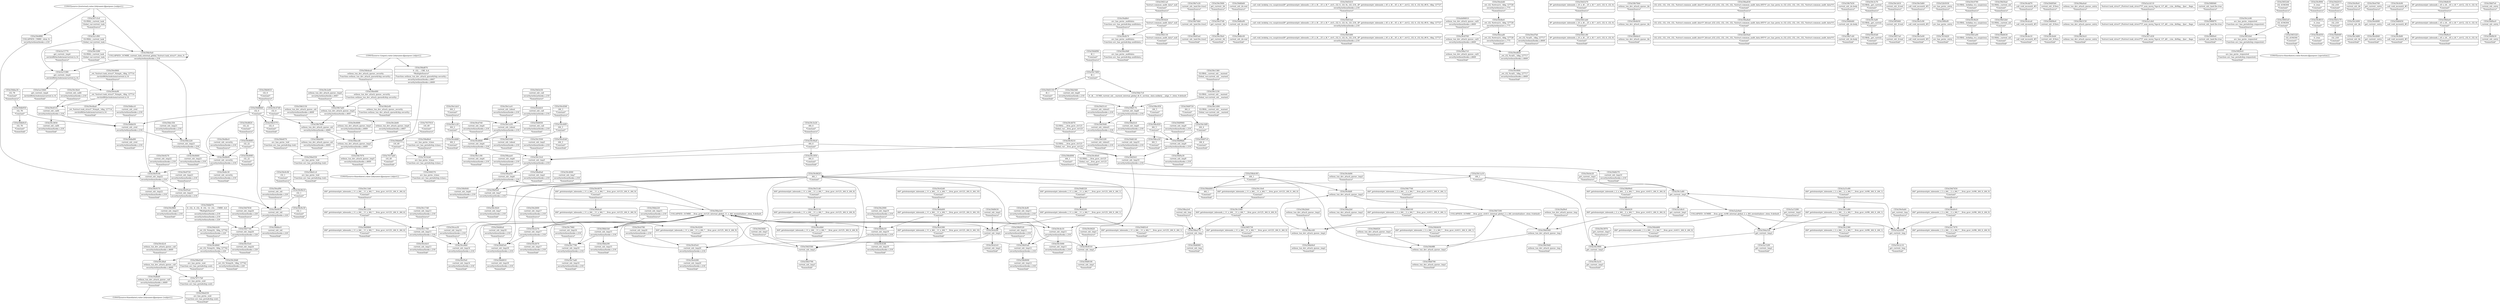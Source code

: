 digraph {
	CE0x59dba30 [shape=record,shape=Mrecord,label="{CE0x59dba30|i32_78|*Constant*|*SummSource*}"]
	CE0x59efb70 [shape=record,shape=Mrecord,label="{CE0x59efb70|avc_has_perm:_auditdata|Function::avc_has_perm&Arg::auditdata::}"]
	CE0x59ba3e0 [shape=record,shape=Mrecord,label="{CE0x59ba3e0|COLLAPSED:_GCMRE___llvm_gcov_ctr125_internal_global_11_x_i64_zeroinitializer:_elem_0:default:}"]
	CE0x59e98f0 [shape=record,shape=Mrecord,label="{CE0x59e98f0|current_sid:_tmp23|security/selinux/hooks.c,218|*SummSink*}"]
	CE0x59e1c20 [shape=record,shape=Mrecord,label="{CE0x59e1c20|i64_2|*Constant*}"]
	CE0x59b7db0 [shape=record,shape=Mrecord,label="{CE0x59b7db0|current_sid:_land.lhs.true2}"]
	CE0x59e57d0 [shape=record,shape=Mrecord,label="{CE0x59e57d0|get_current:_bb}"]
	CE0x59e9b10 [shape=record,shape=Mrecord,label="{CE0x59e9b10|i32_1|*Constant*}"]
	CE0x59d6b60 [shape=record,shape=Mrecord,label="{CE0x59d6b60|current_sid:_do.end|*SummSource*}"]
	CE0x59d7450 [shape=record,shape=Mrecord,label="{CE0x59d7450|i64*_getelementptr_inbounds_(_2_x_i64_,_2_x_i64_*___llvm_gcov_ctr98,_i64_0,_i64_0)|*Constant*|*SummSource*}"]
	CE0x59d5480 [shape=record,shape=Mrecord,label="{CE0x59d5480|_call_void_lockdep_rcu_suspicious(i8*_getelementptr_inbounds_(_25_x_i8_,_25_x_i8_*_.str3,_i32_0,_i32_0),_i32_218,_i8*_getelementptr_inbounds_(_45_x_i8_,_45_x_i8_*_.str12,_i32_0,_i32_0))_#10,_!dbg_!27727|security/selinux/hooks.c,218|*SummSink*}"]
	CE0x59eeb40 [shape=record,shape=Mrecord,label="{CE0x59eeb40|_ret_i32_%retval.0,_!dbg_!27728|security/selinux/avc.c,775|*SummSource*}"]
	CE0x59e4960 [shape=record,shape=Mrecord,label="{CE0x59e4960|_ret_%struct.task_struct*_%tmp4,_!dbg_!27714|./arch/x86/include/asm/current.h,14|*SummSource*}"]
	CE0x59dc350 [shape=record,shape=Mrecord,label="{CE0x59dc350|current_sid:_tmp21|security/selinux/hooks.c,218|*SummSource*}"]
	CE0x59d1ab0 [shape=record,shape=Mrecord,label="{CE0x59d1ab0|i8*_getelementptr_inbounds_(_25_x_i8_,_25_x_i8_*_.str3,_i32_0,_i32_0)|*Constant*}"]
	CE0x59b6160 [shape=record,shape=Mrecord,label="{CE0x59b6160|i64*_getelementptr_inbounds_(_2_x_i64_,_2_x_i64_*___llvm_gcov_ctr411,_i64_0,_i64_1)|*Constant*}"]
	CE0x59b7ab0 [shape=record,shape=Mrecord,label="{CE0x59b7ab0|selinux_tun_dev_attach_queue:_tmp4|security/selinux/hooks.c,4667}"]
	CE0x59b4b50 [shape=record,shape=Mrecord,label="{CE0x59b4b50|selinux_tun_dev_attach_queue:_bb}"]
	CE0x59ba830 [shape=record,shape=Mrecord,label="{CE0x59ba830|i32_(i32,_i32,_i16,_i32,_%struct.common_audit_data*)*_bitcast_(i32_(i32,_i32,_i16,_i32,_%struct.common_audit_data.495*)*_avc_has_perm_to_i32_(i32,_i32,_i16,_i32,_%struct.common_audit_data*)*)|*Constant*|*SummSource*}"]
	CE0x59bfea0 [shape=record,shape=Mrecord,label="{CE0x59bfea0|i64*_getelementptr_inbounds_(_11_x_i64_,_11_x_i64_*___llvm_gcov_ctr125,_i64_0,_i64_9)|*Constant*}"]
	CE0x59d6140 [shape=record,shape=Mrecord,label="{CE0x59d6140|current_sid:_tmp10|security/selinux/hooks.c,218|*SummSource*}"]
	CE0x5a2e9a0 [shape=record,shape=Mrecord,label="{CE0x5a2e9a0|COLLAPSED:_GCMRE___llvm_gcov_ctr98_internal_global_2_x_i64_zeroinitializer:_elem_0:default:}"]
	CE0x59b7b50 [shape=record,shape=Mrecord,label="{CE0x59b7b50|current_sid:_do.body|*SummSource*}"]
	CE0x59cb3c0 [shape=record,shape=Mrecord,label="{CE0x59cb3c0|current_sid:_tmp2|*SummSink*}"]
	CE0x59d45e0 [shape=record,shape=Mrecord,label="{CE0x59d45e0|current_sid:_tmp18|security/selinux/hooks.c,218}"]
	CE0x59d32f0 [shape=record,shape=Mrecord,label="{CE0x59d32f0|current_sid:_tobool1|security/selinux/hooks.c,218|*SummSink*}"]
	CE0x5a1cf00 [shape=record,shape=Mrecord,label="{CE0x5a1cf00|GLOBAL:_current_task|Global_var:current_task}"]
	CE0x59c3c70 [shape=record,shape=Mrecord,label="{CE0x59c3c70|GLOBAL:_get_current|*Constant*|*SummSource*}"]
	CE0x59e3a10 [shape=record,shape=Mrecord,label="{CE0x59e3a10|get_current:_tmp3|*SummSink*}"]
	CE0x59cf5e0 [shape=record,shape=Mrecord,label="{CE0x59cf5e0|current_sid:_tmp14|security/selinux/hooks.c,218|*SummSink*}"]
	CE0x59c8620 [shape=record,shape=Mrecord,label="{CE0x59c8620|i64_1|*Constant*}"]
	CE0x59b4890 [shape=record,shape=Mrecord,label="{CE0x59b4890|i64_1|*Constant*|*SummSource*}"]
	CE0x59e51d0 [shape=record,shape=Mrecord,label="{CE0x59e51d0|i64*_getelementptr_inbounds_(_11_x_i64_,_11_x_i64_*___llvm_gcov_ctr125,_i64_0,_i64_8)|*Constant*|*SummSource*}"]
	CE0x59e3d10 [shape=record,shape=Mrecord,label="{CE0x59e3d10|current_sid:_if.end|*SummSource*}"]
	CE0x59c1760 [shape=record,shape=Mrecord,label="{CE0x59c1760|current_sid:_tmp13|security/selinux/hooks.c,218}"]
	CE0x59e5c90 [shape=record,shape=Mrecord,label="{CE0x59e5c90|_call_void_mcount()_#3}"]
	CE0x59b8080 [shape=record,shape=Mrecord,label="{CE0x59b8080|current_sid:_tmp|*SummSink*}"]
	CE0x59c5090 [shape=record,shape=Mrecord,label="{CE0x59c5090|current_sid:_tmp11|security/selinux/hooks.c,218|*SummSink*}"]
	CE0x59c0070 [shape=record,shape=Mrecord,label="{CE0x59c0070|i64*_getelementptr_inbounds_(_11_x_i64_,_11_x_i64_*___llvm_gcov_ctr125,_i64_0,_i64_9)|*Constant*|*SummSource*}"]
	CE0x59c36e0 [shape=record,shape=Mrecord,label="{CE0x59c36e0|current_sid:_call4|security/selinux/hooks.c,218|*SummSource*}"]
	CE0x59b2bb0 [shape=record,shape=Mrecord,label="{CE0x59b2bb0|selinux_tun_dev_attach_queue:_tmp2|*SummSource*}"]
	CE0x59c1250 [shape=record,shape=Mrecord,label="{CE0x59c1250|i64*_getelementptr_inbounds_(_11_x_i64_,_11_x_i64_*___llvm_gcov_ctr125,_i64_0,_i64_6)|*Constant*}"]
	CE0x59e8bc0 [shape=record,shape=Mrecord,label="{CE0x59e8bc0|current_sid:_security|security/selinux/hooks.c,218|*SummSource*}"]
	CE0x59ce4c0 [shape=record,shape=Mrecord,label="{CE0x59ce4c0|current_sid:_tmp13|security/selinux/hooks.c,218|*SummSink*}"]
	CE0x59b4d60 [shape=record,shape=Mrecord,label="{CE0x59b4d60|i64*_getelementptr_inbounds_(_2_x_i64_,_2_x_i64_*___llvm_gcov_ctr411,_i64_0,_i64_0)|*Constant*|*SummSink*}"]
	CE0x59bf5e0 [shape=record,shape=Mrecord,label="{CE0x59bf5e0|current_sid:_tmp7|security/selinux/hooks.c,218}"]
	CE0x59c7960 [shape=record,shape=Mrecord,label="{CE0x59c7960|current_sid:_tmp16|security/selinux/hooks.c,218|*SummSource*}"]
	CE0x59d6a90 [shape=record,shape=Mrecord,label="{CE0x59d6a90|current_sid:_do.end}"]
	CE0x59b5150 [shape=record,shape=Mrecord,label="{CE0x59b5150|selinux_tun_dev_attach_queue:_sid|security/selinux/hooks.c,4669|*SummSource*}"]
	CE0x59e9c90 [shape=record,shape=Mrecord,label="{CE0x59e9c90|i32_1|*Constant*|*SummSource*}"]
	"CONST[source:2(external),value:2(dynamic)][purpose:{subject}]"
	CE0x59f0ef0 [shape=record,shape=Mrecord,label="{CE0x59f0ef0|avc_has_perm:_entry}"]
	CE0x59ba2e0 [shape=record,shape=Mrecord,label="{CE0x59ba2e0|current_sid:_tmp|*SummSource*}"]
	CE0x59c0b20 [shape=record,shape=Mrecord,label="{CE0x59c0b20|GLOBAL:_lockdep_rcu_suspicious|*Constant*}"]
	CE0x59b5570 [shape=record,shape=Mrecord,label="{CE0x59b5570|i32_0|*Constant*|*SummSink*}"]
	CE0x59b50a0 [shape=record,shape=Mrecord,label="{CE0x59b50a0|GLOBAL:_current_sid|*Constant*|*SummSource*}"]
	CE0x59cdd70 [shape=record,shape=Mrecord,label="{CE0x59cdd70|_call_void_mcount()_#3|*SummSource*}"]
	CE0x59be680 [shape=record,shape=Mrecord,label="{CE0x59be680|selinux_tun_dev_attach_queue:_security|Function::selinux_tun_dev_attach_queue&Arg::security::}"]
	CE0x59d5150 [shape=record,shape=Mrecord,label="{CE0x59d5150|i8_1|*Constant*|*SummSink*}"]
	CE0x59ba270 [shape=record,shape=Mrecord,label="{CE0x59ba270|current_sid:_tmp}"]
	CE0x59c63f0 [shape=record,shape=Mrecord,label="{CE0x59c63f0|current_sid:_tmp19|security/selinux/hooks.c,218|*SummSink*}"]
	CE0x59e0ab0 [shape=record,shape=Mrecord,label="{CE0x59e0ab0|get_current:_tmp|*SummSource*}"]
	CE0x59d7740 [shape=record,shape=Mrecord,label="{CE0x59d7740|current_sid:_tmp24|security/selinux/hooks.c,220}"]
	CE0x7937910 [shape=record,shape=Mrecord,label="{CE0x7937910|i16_49|*Constant*|*SummSource*}"]
	CE0x59e45d0 [shape=record,shape=Mrecord,label="{CE0x59e45d0|GLOBAL:_get_current|*Constant*|*SummSink*}"]
	CE0x59c2380 [shape=record,shape=Mrecord,label="{CE0x59c2380|i64*_getelementptr_inbounds_(_2_x_i64_,_2_x_i64_*___llvm_gcov_ctr98,_i64_0,_i64_1)|*Constant*|*SummSink*}"]
	CE0x59ba7c0 [shape=record,shape=Mrecord,label="{CE0x59ba7c0|selinux_tun_dev_attach_queue:_call1|security/selinux/hooks.c,4669|*SummSink*}"]
	CE0x59c13d0 [shape=record,shape=Mrecord,label="{CE0x59c13d0|i64*_getelementptr_inbounds_(_11_x_i64_,_11_x_i64_*___llvm_gcov_ctr125,_i64_0,_i64_6)|*Constant*|*SummSource*}"]
	CE0x59bf170 [shape=record,shape=Mrecord,label="{CE0x59bf170|current_sid:_tmp8|security/selinux/hooks.c,218}"]
	CE0x6d96810 [shape=record,shape=Mrecord,label="{CE0x6d96810|selinux_tun_dev_attach_queue:_call1|security/selinux/hooks.c,4669|*SummSource*}"]
	CE0x59f57a0 [shape=record,shape=Mrecord,label="{CE0x59f57a0|current_sid:_if.end|*SummSink*}"]
	CE0x59cdca0 [shape=record,shape=Mrecord,label="{CE0x59cdca0|_call_void_mcount()_#3}"]
	CE0x59d94e0 [shape=record,shape=Mrecord,label="{CE0x59d94e0|current_sid:_if.then}"]
	CE0x59cd640 [shape=record,shape=Mrecord,label="{CE0x59cd640|current_sid:_tmp4|security/selinux/hooks.c,218}"]
	CE0x59b3150 [shape=record,shape=Mrecord,label="{CE0x59b3150|selinux_tun_dev_attach_queue:_entry}"]
	CE0x59d93a0 [shape=record,shape=Mrecord,label="{CE0x59d93a0|current_sid:_land.lhs.true2|*SummSink*}"]
	CE0x59bf440 [shape=record,shape=Mrecord,label="{CE0x59bf440|current_sid:_tmp6|security/selinux/hooks.c,218|*SummSink*}"]
	CE0x59c42c0 [shape=record,shape=Mrecord,label="{CE0x59c42c0|selinux_tun_dev_attach_queue:_call|security/selinux/hooks.c,4669|*SummSource*}"]
	CE0x59c3f50 [shape=record,shape=Mrecord,label="{CE0x59c3f50|i64_0|*Constant*|*SummSink*}"]
	CE0x59e5e00 [shape=record,shape=Mrecord,label="{CE0x59e5e00|_call_void_mcount()_#3|*SummSink*}"]
	CE0x59cde10 [shape=record,shape=Mrecord,label="{CE0x59cde10|_call_void_mcount()_#3|*SummSink*}"]
	CE0x59cb2f0 [shape=record,shape=Mrecord,label="{CE0x59cb2f0|current_sid:_tmp2}"]
	CE0x59d9a30 [shape=record,shape=Mrecord,label="{CE0x59d9a30|current_sid:_tmp9|security/selinux/hooks.c,218|*SummSink*}"]
	CE0x5a1d110 [shape=record,shape=Mrecord,label="{CE0x5a1d110|%struct.task_struct*_(%struct.task_struct**)*_asm_movq_%gs:$_1:P_,$0_,_r,im,_dirflag_,_fpsr_,_flags_|*SummSource*}"]
	CE0x59d9860 [shape=record,shape=Mrecord,label="{CE0x59d9860|i64*_getelementptr_inbounds_(_11_x_i64_,_11_x_i64_*___llvm_gcov_ctr125,_i64_0,_i64_6)|*Constant*|*SummSink*}"]
	CE0x59ba8a0 [shape=record,shape=Mrecord,label="{CE0x59ba8a0|i32_(i32,_i32,_i16,_i32,_%struct.common_audit_data*)*_bitcast_(i32_(i32,_i32,_i16,_i32,_%struct.common_audit_data.495*)*_avc_has_perm_to_i32_(i32,_i32,_i16,_i32,_%struct.common_audit_data*)*)|*Constant*}"]
	CE0x59e9e30 [shape=record,shape=Mrecord,label="{CE0x59e9e30|i32_1|*Constant*|*SummSink*}"]
	"CONST[source:0(mediator),value:2(dynamic)][purpose:{object}]"
	CE0x59b9d30 [shape=record,shape=Mrecord,label="{CE0x59b9d30|i64*_getelementptr_inbounds_(_2_x_i64_,_2_x_i64_*___llvm_gcov_ctr411,_i64_0,_i64_1)|*Constant*|*SummSink*}"]
	CE0x59e3280 [shape=record,shape=Mrecord,label="{CE0x59e3280|GLOBAL:_current_task|Global_var:current_task|*SummSink*}"]
	CE0x59f2130 [shape=record,shape=Mrecord,label="{CE0x59f2130|%struct.common_audit_data*_null|*Constant*|*SummSink*}"]
	CE0x59c0200 [shape=record,shape=Mrecord,label="{CE0x59c0200|i64*_getelementptr_inbounds_(_11_x_i64_,_11_x_i64_*___llvm_gcov_ctr125,_i64_0,_i64_9)|*Constant*|*SummSink*}"]
	CE0x59c2ef0 [shape=record,shape=Mrecord,label="{CE0x59c2ef0|selinux_tun_dev_attach_queue:_tmp4|security/selinux/hooks.c,4667|*SummSource*}"]
	CE0x59c94a0 [shape=record,shape=Mrecord,label="{CE0x59c94a0|i64_0|*Constant*}"]
	CE0x59e1490 [shape=record,shape=Mrecord,label="{CE0x59e1490|GLOBAL:_current_sid.__warned|Global_var:current_sid.__warned|*SummSink*}"]
	CE0x59e89f0 [shape=record,shape=Mrecord,label="{CE0x59e89f0|i32_22|*Constant*|*SummSink*}"]
	CE0x59e9370 [shape=record,shape=Mrecord,label="{CE0x59e9370|current_sid:_tmp22|security/selinux/hooks.c,218|*SummSink*}"]
	CE0x59f69e0 [shape=record,shape=Mrecord,label="{CE0x59f69e0|current_sid:_land.lhs.true|*SummSink*}"]
	CE0x59bb220 [shape=record,shape=Mrecord,label="{CE0x59bb220|current_sid:_tmp15|security/selinux/hooks.c,218|*SummSource*}"]
	CE0x59cf000 [shape=record,shape=Mrecord,label="{CE0x59cf000|_ret_i32_%call1,_!dbg_!27717|security/selinux/hooks.c,4669|*SummSink*}"]
	CE0x59e4e20 [shape=record,shape=Mrecord,label="{CE0x59e4e20|get_current:_tmp1|*SummSource*}"]
	CE0x59c3500 [shape=record,shape=Mrecord,label="{CE0x59c3500|current_sid:_tmp5|security/selinux/hooks.c,218|*SummSource*}"]
	CE0x59efbe0 [shape=record,shape=Mrecord,label="{CE0x59efbe0|_ret_i32_%retval.0,_!dbg_!27728|security/selinux/avc.c,775}"]
	CE0x59e1ac0 [shape=record,shape=Mrecord,label="{CE0x59e1ac0|current_sid:_tobool|security/selinux/hooks.c,218|*SummSource*}"]
	CE0x59c3af0 [shape=record,shape=Mrecord,label="{CE0x59c3af0|GLOBAL:_get_current|*Constant*}"]
	CE0x59d31c0 [shape=record,shape=Mrecord,label="{CE0x59d31c0|current_sid:_tobool1|security/selinux/hooks.c,218|*SummSource*}"]
	CE0x59d96b0 [shape=record,shape=Mrecord,label="{CE0x59d96b0|current_sid:_tmp9|security/selinux/hooks.c,218}"]
	CE0x52b5030 [shape=record,shape=Mrecord,label="{CE0x52b5030|avc_has_perm:_entry|*SummSource*}"]
	CE0x5a152f0 [shape=record,shape=Mrecord,label="{CE0x5a152f0|get_current:_tmp2|*SummSink*}"]
	CE0x59e2900 [shape=record,shape=Mrecord,label="{CE0x59e2900|current_sid:_tmp19|security/selinux/hooks.c,218|*SummSource*}"]
	CE0x59f45e0 [shape=record,shape=Mrecord,label="{CE0x59f45e0|i32_4194304|*Constant*}"]
	CE0x59d88d0 [shape=record,shape=Mrecord,label="{CE0x59d88d0|i32_0|*Constant*}"]
	CE0x59e5110 [shape=record,shape=Mrecord,label="{CE0x59e5110|i64*_getelementptr_inbounds_(_11_x_i64_,_11_x_i64_*___llvm_gcov_ctr125,_i64_0,_i64_8)|*Constant*}"]
	CE0x59b4070 [shape=record,shape=Mrecord,label="{CE0x59b4070|avc_has_perm:_tsid|Function::avc_has_perm&Arg::tsid::|*SummSource*}"]
	CE0x5a31e80 [shape=record,shape=Mrecord,label="{CE0x5a31e80|i64*_getelementptr_inbounds_(_2_x_i64_,_2_x_i64_*___llvm_gcov_ctr98,_i64_0,_i64_1)|*Constant*|*SummSource*}"]
	CE0x59b76b0 [shape=record,shape=Mrecord,label="{CE0x59b76b0|selinux_tun_dev_attach_queue:_bb|*SummSource*}"]
	CE0x59f5660 [shape=record,shape=Mrecord,label="{CE0x59f5660|current_sid:_if.end}"]
	CE0x59b6790 [shape=record,shape=Mrecord,label="{CE0x59b6790|selinux_tun_dev_attach_queue:_tmp1|*SummSink*}"]
	CE0x59b6420 [shape=record,shape=Mrecord,label="{CE0x59b6420|i64*_getelementptr_inbounds_(_2_x_i64_,_2_x_i64_*___llvm_gcov_ctr411,_i64_0,_i64_0)|*Constant*}"]
	CE0x59c8420 [shape=record,shape=Mrecord,label="{CE0x59c8420|current_sid:_tmp1|*SummSource*}"]
	CE0x547c5c0 [shape=record,shape=Mrecord,label="{CE0x547c5c0|GLOBAL:_current_task|Global_var:current_task|*SummSource*}"]
	CE0x59b6f20 [shape=record,shape=Mrecord,label="{CE0x59b6f20|selinux_tun_dev_attach_queue:_tmp1|*SummSource*}"]
	CE0x59cf990 [shape=record,shape=Mrecord,label="{CE0x59cf990|i1_true|*Constant*|*SummSource*}"]
	CE0x59c7780 [shape=record,shape=Mrecord,label="{CE0x59c7780|current_sid:_tmp16|security/selinux/hooks.c,218}"]
	CE0x59e3620 [shape=record,shape=Mrecord,label="{CE0x59e3620|current_sid:_tmp7|security/selinux/hooks.c,218|*SummSink*}"]
	CE0x59becd0 [shape=record,shape=Mrecord,label="{CE0x59becd0|selinux_tun_dev_attach_queue:_tmp5|security/selinux/hooks.c,4669}"]
	CE0x59b7c40 [shape=record,shape=Mrecord,label="{CE0x59b7c40|current_sid:_do.body|*SummSink*}"]
	"CONST[source:1(input),value:2(dynamic)][purpose:{object}]"
	CE0x59d8100 [shape=record,shape=Mrecord,label="{CE0x59d8100|current_sid:_tmp1|*SummSink*}"]
	CE0x59b54c0 [shape=record,shape=Mrecord,label="{CE0x59b54c0|selinux_tun_dev_attach_queue:_entry|*SummSink*}"]
	CE0x59c0d90 [shape=record,shape=Mrecord,label="{CE0x59c0d90|selinux_tun_dev_attach_queue:_tmp3|*SummSource*}"]
	CE0x59b9520 [shape=record,shape=Mrecord,label="{CE0x59b9520|current_sid:_tmp12|security/selinux/hooks.c,218|*SummSource*}"]
	CE0x59e9270 [shape=record,shape=Mrecord,label="{CE0x59e9270|current_sid:_tmp22|security/selinux/hooks.c,218|*SummSource*}"]
	CE0x59cf810 [shape=record,shape=Mrecord,label="{CE0x59cf810|i1_true|*Constant*}"]
	CE0x59af9e0 [shape=record,shape=Mrecord,label="{CE0x59af9e0|selinux_tun_dev_attach_queue:_tmp|*SummSource*}"]
	CE0x59afbd0 [shape=record,shape=Mrecord,label="{CE0x59afbd0|selinux_tun_dev_attach_queue:_call|security/selinux/hooks.c,4669|*SummSink*}"]
	CE0x59b6dc0 [shape=record,shape=Mrecord,label="{CE0x59b6dc0|selinux_tun_dev_attach_queue:_bb|*SummSink*}"]
	CE0x59c28a0 [shape=record,shape=Mrecord,label="{CE0x59c28a0|selinux_tun_dev_attach_queue:_call|security/selinux/hooks.c,4669}"]
	CE0x59c65e0 [shape=record,shape=Mrecord,label="{CE0x59c65e0|current_sid:_tmp20|security/selinux/hooks.c,218}"]
	CE0x547c430 [shape=record,shape=Mrecord,label="{CE0x547c430|%struct.task_struct*_(%struct.task_struct**)*_asm_movq_%gs:$_1:P_,$0_,_r,im,_dirflag_,_fpsr_,_flags_|*SummSink*}"]
	CE0x7610d20 [shape=record,shape=Mrecord,label="{CE0x7610d20|avc_has_perm:_entry|*SummSink*}"]
	CE0x59e59e0 [shape=record,shape=Mrecord,label="{CE0x59e59e0|get_current:_bb|*SummSink*}"]
	CE0x59b0610 [shape=record,shape=Mrecord,label="{CE0x59b0610|i32_0|*Constant*|*SummSource*}"]
	CE0x59d6d40 [shape=record,shape=Mrecord,label="{CE0x59d6d40|current_sid:_do.body}"]
	CE0x59e95a0 [shape=record,shape=Mrecord,label="{CE0x59e95a0|current_sid:_tmp23|security/selinux/hooks.c,218}"]
	CE0x59d5410 [shape=record,shape=Mrecord,label="{CE0x59d5410|_call_void_lockdep_rcu_suspicious(i8*_getelementptr_inbounds_(_25_x_i8_,_25_x_i8_*_.str3,_i32_0,_i32_0),_i32_218,_i8*_getelementptr_inbounds_(_45_x_i8_,_45_x_i8_*_.str12,_i32_0,_i32_0))_#10,_!dbg_!27727|security/selinux/hooks.c,218|*SummSource*}"]
	CE0x59e9f10 [shape=record,shape=Mrecord,label="{CE0x59e9f10|current_sid:_sid|security/selinux/hooks.c,220}"]
	CE0x59bb6b0 [shape=record,shape=Mrecord,label="{CE0x59bb6b0|i16_49|*Constant*}"]
	CE0x59e1dc0 [shape=record,shape=Mrecord,label="{CE0x59e1dc0|i64_2|*Constant*|*SummSource*}"]
	CE0x59e5d60 [shape=record,shape=Mrecord,label="{CE0x59e5d60|_call_void_mcount()_#3|*SummSource*}"]
	CE0x59d4a10 [shape=record,shape=Mrecord,label="{CE0x59d4a10|current_sid:_tmp19|security/selinux/hooks.c,218}"]
	CE0x59db670 [shape=record,shape=Mrecord,label="{CE0x59db670|0:_i32,_4:_i32,_8:_i32,_12:_i32,_:_CMRE_4,8_|*MultipleSource*|security/selinux/hooks.c,218|security/selinux/hooks.c,218|security/selinux/hooks.c,220}"]
	CE0x59d1a00 [shape=record,shape=Mrecord,label="{CE0x59d1a00|GLOBAL:_lockdep_rcu_suspicious|*Constant*|*SummSink*}"]
	CE0x59d95b0 [shape=record,shape=Mrecord,label="{CE0x59d95b0|current_sid:_if.then|*SummSource*}"]
	CE0x59bd3c0 [shape=record,shape=Mrecord,label="{CE0x59bd3c0|current_sid:_tmp8|security/selinux/hooks.c,218|*SummSink*}"]
	CE0x59baae0 [shape=record,shape=Mrecord,label="{CE0x59baae0|current_sid:_tmp6|security/selinux/hooks.c,218|*SummSource*}"]
	CE0x59d2010 [shape=record,shape=Mrecord,label="{CE0x59d2010|i32_218|*Constant*|*SummSource*}"]
	CE0x59db9c0 [shape=record,shape=Mrecord,label="{CE0x59db9c0|i32_78|*Constant*|*SummSink*}"]
	CE0x59b59d0 [shape=record,shape=Mrecord,label="{CE0x59b59d0|selinux_tun_dev_attach_queue:_tmp|*SummSink*}"]
	CE0x59c40e0 [shape=record,shape=Mrecord,label="{CE0x59c40e0|GLOBAL:___llvm_gcov_ctr125|Global_var:__llvm_gcov_ctr125|*SummSink*}"]
	CE0x59d04f0 [shape=record,shape=Mrecord,label="{CE0x59d04f0|i32_218|*Constant*|*SummSink*}"]
	CE0x59e3970 [shape=record,shape=Mrecord,label="{CE0x59e3970|get_current:_tmp3|*SummSource*}"]
	CE0x59e3d80 [shape=record,shape=Mrecord,label="{CE0x59e3d80|current_sid:_bb|*SummSink*}"]
	CE0x59c1a80 [shape=record,shape=Mrecord,label="{CE0x59c1a80|get_current:_tmp1}"]
	CE0x52b50a0 [shape=record,shape=Mrecord,label="{CE0x52b50a0|i32_(i32,_i32,_i16,_i32,_%struct.common_audit_data*)*_bitcast_(i32_(i32,_i32,_i16,_i32,_%struct.common_audit_data.495*)*_avc_has_perm_to_i32_(i32,_i32,_i16,_i32,_%struct.common_audit_data*)*)|*Constant*|*SummSink*}"]
	CE0x59cd740 [shape=record,shape=Mrecord,label="{CE0x59cd740|current_sid:_tmp4|security/selinux/hooks.c,218|*SummSource*}"]
	CE0x59e2670 [shape=record,shape=Mrecord,label="{CE0x59e2670|current_sid:_tmp17|security/selinux/hooks.c,218|*SummSink*}"]
	CE0x59dc9d0 [shape=record,shape=Mrecord,label="{CE0x59dc9d0|current_sid:_tmp8|security/selinux/hooks.c,218|*SummSource*}"]
	CE0x59b4c00 [shape=record,shape=Mrecord,label="{CE0x59b4c00|i64_1|*Constant*}"]
	CE0x59c47d0 [shape=record,shape=Mrecord,label="{CE0x59c47d0|i32_0|*Constant*}"]
	CE0x59bd1b0 [shape=record,shape=Mrecord,label="{CE0x59bd1b0|avc_has_perm:_ssid|Function::avc_has_perm&Arg::ssid::|*SummSource*}"]
	CE0x59bc950 [shape=record,shape=Mrecord,label="{CE0x59bc950|i64_5|*Constant*|*SummSource*}"]
	CE0x59e8c30 [shape=record,shape=Mrecord,label="{CE0x59e8c30|current_sid:_security|security/selinux/hooks.c,218|*SummSink*}"]
	CE0x59e8820 [shape=record,shape=Mrecord,label="{CE0x59e8820|i32_22|*Constant*|*SummSource*}"]
	CE0x5a31d80 [shape=record,shape=Mrecord,label="{CE0x5a31d80|i64*_getelementptr_inbounds_(_2_x_i64_,_2_x_i64_*___llvm_gcov_ctr98,_i64_0,_i64_1)|*Constant*}"]
	CE0x59dc220 [shape=record,shape=Mrecord,label="{CE0x59dc220|current_sid:_tmp21|security/selinux/hooks.c,218}"]
	CE0x70717b0 [shape=record,shape=Mrecord,label="{CE0x70717b0|avc_has_perm:_ssid|Function::avc_has_perm&Arg::ssid::}"]
	CE0x59c3850 [shape=record,shape=Mrecord,label="{CE0x59c3850|current_sid:_call4|security/selinux/hooks.c,218|*SummSink*}"]
	CE0x59f21a0 [shape=record,shape=Mrecord,label="{CE0x59f21a0|%struct.common_audit_data*_null|*Constant*|*SummSource*}"]
	CE0x59e86f0 [shape=record,shape=Mrecord,label="{CE0x59e86f0|i32_22|*Constant*}"]
	CE0x59d3e50 [shape=record,shape=Mrecord,label="{CE0x59d3e50|current_sid:_call|security/selinux/hooks.c,218|*SummSource*}"]
	CE0x59cd560 [shape=record,shape=Mrecord,label="{CE0x59cd560|i64_3|*Constant*|*SummSource*}"]
	CE0x59c2c10 [shape=record,shape=Mrecord,label="{CE0x59c2c10|get_current:_tmp|*SummSink*}"]
	CE0x59e4a90 [shape=record,shape=Mrecord,label="{CE0x59e4a90|_ret_%struct.task_struct*_%tmp4,_!dbg_!27714|./arch/x86/include/asm/current.h,14}"]
	CE0x5a15380 [shape=record,shape=Mrecord,label="{CE0x5a15380|get_current:_tmp4|./arch/x86/include/asm/current.h,14}"]
	CE0x59eaf90 [shape=record,shape=Mrecord,label="{CE0x59eaf90|current_sid:_sid|security/selinux/hooks.c,220|*SummSource*}"]
	CE0x59f3320 [shape=record,shape=Mrecord,label="{CE0x59f3320|i32_4194304|*Constant*|*SummSink*}"]
	CE0x59bb1b0 [shape=record,shape=Mrecord,label="{CE0x59bb1b0|current_sid:_tmp15|security/selinux/hooks.c,218}"]
	CE0x59c0eb0 [shape=record,shape=Mrecord,label="{CE0x59c0eb0|current_sid:_if.then|*SummSink*}"]
	CE0x59d53a0 [shape=record,shape=Mrecord,label="{CE0x59d53a0|_call_void_lockdep_rcu_suspicious(i8*_getelementptr_inbounds_(_25_x_i8_,_25_x_i8_*_.str3,_i32_0,_i32_0),_i32_218,_i8*_getelementptr_inbounds_(_45_x_i8_,_45_x_i8_*_.str12,_i32_0,_i32_0))_#10,_!dbg_!27727|security/selinux/hooks.c,218}"]
	CE0x59d1b70 [shape=record,shape=Mrecord,label="{CE0x59d1b70|i8*_getelementptr_inbounds_(_25_x_i8_,_25_x_i8_*_.str3,_i32_0,_i32_0)|*Constant*|*SummSource*}"]
	CE0x5a1d4c0 [shape=record,shape=Mrecord,label="{CE0x5a1d4c0|get_current:_tmp1|*SummSink*}"]
	CE0x59d6c00 [shape=record,shape=Mrecord,label="{CE0x59d6c00|current_sid:_do.end|*SummSink*}"]
	CE0x59bd350 [shape=record,shape=Mrecord,label="{CE0x59bd350|avc_has_perm:_tsid|Function::avc_has_perm&Arg::tsid::}"]
	CE0x59ce6b0 [shape=record,shape=Mrecord,label="{CE0x59ce6b0|i64*_getelementptr_inbounds_(_11_x_i64_,_11_x_i64_*___llvm_gcov_ctr125,_i64_0,_i64_8)|*Constant*|*SummSink*}"]
	CE0x59d1e70 [shape=record,shape=Mrecord,label="{CE0x59d1e70|i32_218|*Constant*}"]
	CE0x5a1cfe0 [shape=record,shape=Mrecord,label="{CE0x5a1cfe0|%struct.task_struct*_(%struct.task_struct**)*_asm_movq_%gs:$_1:P_,$0_,_r,im,_dirflag_,_fpsr_,_flags_}"]
	CE0x59c33c0 [shape=record,shape=Mrecord,label="{CE0x59c33c0|current_sid:_tmp5|security/selinux/hooks.c,218}"]
	CE0x59c2b00 [shape=record,shape=Mrecord,label="{CE0x59c2b00|selinux_tun_dev_attach_queue:_tmp4|security/selinux/hooks.c,4667|*SummSink*}"]
	CE0x59c80f0 [shape=record,shape=Mrecord,label="{CE0x59c80f0|selinux_tun_dev_attach_queue:_tmp5|security/selinux/hooks.c,4669|*SummSource*}"]
	CE0x59c6780 [shape=record,shape=Mrecord,label="{CE0x59c6780|current_sid:_tmp20|security/selinux/hooks.c,218|*SummSource*}"]
	CE0x59ee9d0 [shape=record,shape=Mrecord,label="{CE0x59ee9d0|avc_has_perm:_auditdata|Function::avc_has_perm&Arg::auditdata::|*SummSink*}"]
	CE0x59d0f30 [shape=record,shape=Mrecord,label="{CE0x59d0f30|current_sid:_call|security/selinux/hooks.c,218|*SummSink*}"]
	CE0x59d9960 [shape=record,shape=Mrecord,label="{CE0x59d9960|current_sid:_tmp9|security/selinux/hooks.c,218|*SummSource*}"]
	CE0x59e4760 [shape=record,shape=Mrecord,label="{CE0x59e4760|get_current:_entry|*SummSource*}"]
	CE0x59f4570 [shape=record,shape=Mrecord,label="{CE0x59f4570|avc_has_perm:_tclass|Function::avc_has_perm&Arg::tclass::|*SummSink*}"]
	CE0x59d1040 [shape=record,shape=Mrecord,label="{CE0x59d1040|current_sid:_tobool|security/selinux/hooks.c,218|*SummSink*}"]
	"CONST[source:0(mediator),value:2(dynamic)][purpose:{subject}]"
	CE0x59d30d0 [shape=record,shape=Mrecord,label="{CE0x59d30d0|current_sid:_tobool1|security/selinux/hooks.c,218}"]
	CE0x59b7e20 [shape=record,shape=Mrecord,label="{CE0x59b7e20|current_sid:_land.lhs.true2|*SummSource*}"]
	CE0x59d83c0 [shape=record,shape=Mrecord,label="{CE0x59d83c0|i64*_getelementptr_inbounds_(_11_x_i64_,_11_x_i64_*___llvm_gcov_ctr125,_i64_0,_i64_1)|*Constant*|*SummSink*}"]
	CE0x59b7970 [shape=record,shape=Mrecord,label="{CE0x59b7970|selinux_tun_dev_attach_queue:_tmp5|security/selinux/hooks.c,4669|*SummSink*}"]
	CE0x59d5fc0 [shape=record,shape=Mrecord,label="{CE0x59d5fc0|current_sid:_tmp10|security/selinux/hooks.c,218}"]
	CE0x5a17670 [shape=record,shape=Mrecord,label="{CE0x5a17670|i64*_getelementptr_inbounds_(_2_x_i64_,_2_x_i64_*___llvm_gcov_ctr98,_i64_0,_i64_0)|*Constant*|*SummSink*}"]
	CE0x59e9100 [shape=record,shape=Mrecord,label="{CE0x59e9100|current_sid:_tmp22|security/selinux/hooks.c,218}"]
	CE0x59dc7c0 [shape=record,shape=Mrecord,label="{CE0x59dc7c0|0:_i8,_:_GCMR_current_sid.__warned_internal_global_i8_0,_section_.data.unlikely_,_align_1:_elem_0:default:}"]
	CE0x59eb0c0 [shape=record,shape=Mrecord,label="{CE0x59eb0c0|i64*_getelementptr_inbounds_(_2_x_i64_,_2_x_i64_*___llvm_gcov_ctr98,_i64_0,_i64_0)|*Constant*}"]
	CE0x59cfb80 [shape=record,shape=Mrecord,label="{CE0x59cfb80|_call_void_mcount()_#3|*SummSink*}"]
	CE0x59bb9e0 [shape=record,shape=Mrecord,label="{CE0x59bb9e0|selinux_tun_dev_attach_queue:_tmp2|*SummSink*}"]
	CE0x59d6270 [shape=record,shape=Mrecord,label="{CE0x59d6270|current_sid:_tmp10|security/selinux/hooks.c,218|*SummSink*}"]
	CE0x59c6bf0 [shape=record,shape=Mrecord,label="{CE0x59c6bf0|selinux_tun_dev_attach_queue:_tmp3}"]
	CE0x59bd870 [shape=record,shape=Mrecord,label="{CE0x59bd870|0:_i32,_:_CRE_0,4_|*MultipleSource*|Function::selinux_tun_dev_attach_queue&Arg::security::|security/selinux/hooks.c,4667|security/selinux/hooks.c,4669}"]
	CE0x59ed820 [shape=record,shape=Mrecord,label="{CE0x59ed820|_ret_i32_%call1,_!dbg_!27717|security/selinux/hooks.c,4669}"]
	CE0x59d3580 [shape=record,shape=Mrecord,label="{CE0x59d3580|current_sid:_tmp3}"]
	CE0x59cea30 [shape=record,shape=Mrecord,label="{CE0x59cea30|current_sid:_tmp14|security/selinux/hooks.c,218|*SummSource*}"]
	CE0x59e8460 [shape=record,shape=Mrecord,label="{CE0x59e8460|current_sid:_tmp21|security/selinux/hooks.c,218|*SummSink*}"]
	CE0x5a15280 [shape=record,shape=Mrecord,label="{CE0x5a15280|get_current:_tmp2|*SummSource*}"]
	CE0x59b4ea0 [shape=record,shape=Mrecord,label="{CE0x59b4ea0|selinux_tun_dev_attach_queue:_security|Function::selinux_tun_dev_attach_queue&Arg::security::|*SummSource*}"]
	CE0x59c1a10 [shape=record,shape=Mrecord,label="{CE0x59c1a10|i64_1|*Constant*}"]
	CE0x59c8760 [shape=record,shape=Mrecord,label="{CE0x59c8760|selinux_tun_dev_attach_queue:_call1|security/selinux/hooks.c,4669}"]
	CE0x59b9690 [shape=record,shape=Mrecord,label="{CE0x59b9690|current_sid:_tmp12|security/selinux/hooks.c,218|*SummSink*}"]
	CE0x59c20d0 [shape=record,shape=Mrecord,label="{CE0x59c20d0|_ret_i32_%tmp24,_!dbg_!27742|security/selinux/hooks.c,220|*SummSink*}"]
	CE0x59cd5d0 [shape=record,shape=Mrecord,label="{CE0x59cd5d0|i64_3|*Constant*|*SummSink*}"]
	CE0x59c10e0 [shape=record,shape=Mrecord,label="{CE0x59c10e0|i64*_getelementptr_inbounds_(_11_x_i64_,_11_x_i64_*___llvm_gcov_ctr125,_i64_0,_i64_0)|*Constant*|*SummSource*}"]
	CE0x59d8320 [shape=record,shape=Mrecord,label="{CE0x59d8320|i64*_getelementptr_inbounds_(_11_x_i64_,_11_x_i64_*___llvm_gcov_ctr125,_i64_0,_i64_1)|*Constant*|*SummSource*}"]
	CE0x59f5730 [shape=record,shape=Mrecord,label="{CE0x59f5730|i64*_getelementptr_inbounds_(_11_x_i64_,_11_x_i64_*___llvm_gcov_ctr125,_i64_0,_i64_0)|*Constant*|*SummSink*}"]
	CE0x59dbb50 [shape=record,shape=Mrecord,label="{CE0x59dbb50|current_sid:_cred|security/selinux/hooks.c,218}"]
	CE0x59c4070 [shape=record,shape=Mrecord,label="{CE0x59c4070|GLOBAL:___llvm_gcov_ctr125|Global_var:__llvm_gcov_ctr125|*SummSource*}"]
	CE0x5a15770 [shape=record,shape=Mrecord,label="{CE0x5a15770|get_current:_tmp4|./arch/x86/include/asm/current.h,14|*SummSource*}"]
	CE0x7610cb0 [shape=record,shape=Mrecord,label="{CE0x7610cb0|avc_has_perm:_tclass|Function::avc_has_perm&Arg::tclass::}"]
	CE0x59c62d0 [shape=record,shape=Mrecord,label="{CE0x59c62d0|i64*_getelementptr_inbounds_(_11_x_i64_,_11_x_i64_*___llvm_gcov_ctr125,_i64_0,_i64_10)|*Constant*|*SummSource*}"]
	CE0x59d3790 [shape=record,shape=Mrecord,label="{CE0x59d3790|current_sid:_tmp3|*SummSink*}"]
	CE0x59db950 [shape=record,shape=Mrecord,label="{CE0x59db950|i32_78|*Constant*}"]
	CE0x5a15840 [shape=record,shape=Mrecord,label="{CE0x5a15840|get_current:_tmp4|./arch/x86/include/asm/current.h,14|*SummSink*}"]
	CE0x59e4840 [shape=record,shape=Mrecord,label="{CE0x59e4840|get_current:_entry|*SummSink*}"]
	CE0x59b52b0 [shape=record,shape=Mrecord,label="{CE0x59b52b0|GLOBAL:_current_sid|*Constant*}"]
	CE0x59da520 [shape=record,shape=Mrecord,label="{CE0x59da520|get_current:_tmp2}"]
	CE0x59c17d0 [shape=record,shape=Mrecord,label="{CE0x59c17d0|current_sid:_tmp13|security/selinux/hooks.c,218|*SummSource*}"]
	CE0x59e4f30 [shape=record,shape=Mrecord,label="{CE0x59e4f30|i1_true|*Constant*|*SummSink*}"]
	CE0x59b0560 [shape=record,shape=Mrecord,label="{CE0x59b0560|selinux_tun_dev_attach_queue:_tmp}"]
	CE0x59bb090 [shape=record,shape=Mrecord,label="{CE0x59bb090|selinux_tun_dev_attach_queue:_sid|security/selinux/hooks.c,4669|*SummSink*}"]
	CE0x59c4840 [shape=record,shape=Mrecord,label="{CE0x59c4840|_ret_i32_%tmp24,_!dbg_!27742|security/selinux/hooks.c,220}"]
	CE0x59baf50 [shape=record,shape=Mrecord,label="{CE0x59baf50|current_sid:_tmp6|security/selinux/hooks.c,218}"]
	CE0x59f20c0 [shape=record,shape=Mrecord,label="{CE0x59f20c0|avc_has_perm:_requested|Function::avc_has_perm&Arg::requested::|*SummSink*}"]
	CE0x59bd0a0 [shape=record,shape=Mrecord,label="{CE0x59bd0a0|current_sid:_tmp5|security/selinux/hooks.c,218|*SummSink*}"]
	CE0x59d97c0 [shape=record,shape=Mrecord,label="{CE0x59d97c0|i64_4|*Constant*|*SummSink*}"]
	CE0x59e1a50 [shape=record,shape=Mrecord,label="{CE0x59e1a50|current_sid:_tobool|security/selinux/hooks.c,218}"]
	CE0x59dbbc0 [shape=record,shape=Mrecord,label="{CE0x59dbbc0|current_sid:_sid|security/selinux/hooks.c,220|*SummSink*}"]
	CE0x59e8b00 [shape=record,shape=Mrecord,label="{CE0x59e8b00|current_sid:_security|security/selinux/hooks.c,218}"]
	CE0x59dc0a0 [shape=record,shape=Mrecord,label="{CE0x59dc0a0|COLLAPSED:_GCMRE_current_task_external_global_%struct.task_struct*:_elem_0::|security/selinux/hooks.c,218}"]
	CE0x59b9ff0 [shape=record,shape=Mrecord,label="{CE0x59b9ff0|selinux_tun_dev_attach_queue:_tmp1}"]
	CE0x59dbd90 [shape=record,shape=Mrecord,label="{CE0x59dbd90|current_sid:_cred|security/selinux/hooks.c,218|*SummSink*}"]
	CE0x59bfb50 [shape=record,shape=Mrecord,label="{CE0x59bfb50|i8*_getelementptr_inbounds_(_45_x_i8_,_45_x_i8_*_.str12,_i32_0,_i32_0)|*Constant*|*SummSource*}"]
	CE0x59b7600 [shape=record,shape=Mrecord,label="{CE0x59b7600|selinux_tun_dev_attach_queue:_sid|security/selinux/hooks.c,4669}"]
	CE0x59bc820 [shape=record,shape=Mrecord,label="{CE0x59bc820|i64_5|*Constant*}"]
	CE0x59da2b0 [shape=record,shape=Mrecord,label="{CE0x59da2b0|selinux_tun_dev_attach_queue:_tmp3|*SummSink*}"]
	CE0x59c4ef0 [shape=record,shape=Mrecord,label="{CE0x59c4ef0|current_sid:_tmp11|security/selinux/hooks.c,218|*SummSource*}"]
	CE0x59d6450 [shape=record,shape=Mrecord,label="{CE0x59d6450|_call_void_mcount()_#3}"]
	CE0x59b99e0 [shape=record,shape=Mrecord,label="{CE0x59b99e0|i64*_getelementptr_inbounds_(_2_x_i64_,_2_x_i64_*___llvm_gcov_ctr411,_i64_0,_i64_0)|*Constant*|*SummSource*}"]
	CE0x59bca50 [shape=record,shape=Mrecord,label="{CE0x59bca50|i64_5|*Constant*|*SummSink*}"]
	CE0x59b7290 [shape=record,shape=Mrecord,label="{CE0x59b7290|COLLAPSED:_GCMRE___llvm_gcov_ctr411_internal_global_2_x_i64_zeroinitializer:_elem_0:default:}"]
	CE0x59c9210 [shape=record,shape=Mrecord,label="{CE0x59c9210|GLOBAL:___llvm_gcov_ctr125|Global_var:__llvm_gcov_ctr125}"]
	"CONST[source:0(mediator),value:0(static)][purpose:{operation}]"
	CE0x59e1360 [shape=record,shape=Mrecord,label="{CE0x59e1360|GLOBAL:_current_sid.__warned|Global_var:current_sid.__warned|*SummSource*}"]
	CE0x59d46a0 [shape=record,shape=Mrecord,label="{CE0x59d46a0|current_sid:_tmp18|security/selinux/hooks.c,218|*SummSource*}"]
	CE0x59d9ac0 [shape=record,shape=Mrecord,label="{CE0x59d9ac0|current_sid:_entry}"]
	CE0x59e1230 [shape=record,shape=Mrecord,label="{CE0x59e1230|GLOBAL:_current_sid.__warned|Global_var:current_sid.__warned}"]
	CE0x59c4000 [shape=record,shape=Mrecord,label="{CE0x59c4000|current_sid:_tmp7|security/selinux/hooks.c,218|*SummSource*}"]
	CE0x5a2e930 [shape=record,shape=Mrecord,label="{CE0x5a2e930|get_current:_tmp}"]
	CE0x59e4ba0 [shape=record,shape=Mrecord,label="{CE0x59e4ba0|_ret_%struct.task_struct*_%tmp4,_!dbg_!27714|./arch/x86/include/asm/current.h,14|*SummSink*}"]
	CE0x59b41c0 [shape=record,shape=Mrecord,label="{CE0x59b41c0|avc_has_perm:_tsid|Function::avc_has_perm&Arg::tsid::|*SummSink*}"]
	CE0x59f32b0 [shape=record,shape=Mrecord,label="{CE0x59f32b0|avc_has_perm:_requested|Function::avc_has_perm&Arg::requested::}"]
	CE0x59d8430 [shape=record,shape=Mrecord,label="{CE0x59d8430|current_sid:_tmp2|*SummSource*}"]
	CE0x59b93a0 [shape=record,shape=Mrecord,label="{CE0x59b93a0|current_sid:_tmp12|security/selinux/hooks.c,218}"]
	CE0x59b7760 [shape=record,shape=Mrecord,label="{CE0x59b7760|i64*_getelementptr_inbounds_(_2_x_i64_,_2_x_i64_*___llvm_gcov_ctr411,_i64_0,_i64_1)|*Constant*|*SummSource*}"]
	CE0x59e9720 [shape=record,shape=Mrecord,label="{CE0x59e9720|current_sid:_tmp23|security/selinux/hooks.c,218|*SummSource*}"]
	CE0x59e4680 [shape=record,shape=Mrecord,label="{CE0x59e4680|get_current:_entry}"]
	CE0x59e8f80 [shape=record,shape=Mrecord,label="{CE0x59e8f80|COLLAPSED:_CMRE:_elem_0::|security/selinux/hooks.c,218}"]
	CE0x59e4280 [shape=record,shape=Mrecord,label="{CE0x59e4280|current_sid:_tmp20|security/selinux/hooks.c,218|*SummSink*}"]
	CE0x59e1c90 [shape=record,shape=Mrecord,label="{CE0x59e1c90|current_sid:_tmp4|security/selinux/hooks.c,218|*SummSink*}"]
	CE0x59dbcc0 [shape=record,shape=Mrecord,label="{CE0x59dbcc0|current_sid:_cred|security/selinux/hooks.c,218|*SummSource*}"]
	CE0x59c0790 [shape=record,shape=Mrecord,label="{CE0x59c0790|GLOBAL:_lockdep_rcu_suspicious|*Constant*|*SummSource*}"]
	CE0x59d9b30 [shape=record,shape=Mrecord,label="{CE0x59d9b30|current_sid:_entry|*SummSink*}"]
	CE0x59dcb20 [shape=record,shape=Mrecord,label="{CE0x59dcb20|_ret_i32_%tmp24,_!dbg_!27742|security/selinux/hooks.c,220|*SummSource*}"]
	CE0x59d9720 [shape=record,shape=Mrecord,label="{CE0x59d9720|i64_4|*Constant*|*SummSource*}"]
	CE0x59bb290 [shape=record,shape=Mrecord,label="{CE0x59bb290|current_sid:_tmp15|security/selinux/hooks.c,218|*SummSink*}"]
	CE0x59e4510 [shape=record,shape=Mrecord,label="{CE0x59e4510|current_sid:_call4|security/selinux/hooks.c,218}"]
	CE0x59ce8b0 [shape=record,shape=Mrecord,label="{CE0x59ce8b0|current_sid:_tmp14|security/selinux/hooks.c,218}"]
	CE0x59eead0 [shape=record,shape=Mrecord,label="{CE0x59eead0|_ret_i32_%retval.0,_!dbg_!27728|security/selinux/avc.c,775|*SummSink*}"]
	CE0x59e5900 [shape=record,shape=Mrecord,label="{CE0x59e5900|get_current:_bb|*SummSource*}"]
	CE0x59b2ef0 [shape=record,shape=Mrecord,label="{CE0x59b2ef0|selinux_tun_dev_attach_queue:_security|Function::selinux_tun_dev_attach_queue&Arg::security::|*SummSink*}"]
	CE0x59d3680 [shape=record,shape=Mrecord,label="{CE0x59d3680|current_sid:_tmp3|*SummSource*}"]
	CE0x59b6630 [shape=record,shape=Mrecord,label="{CE0x59b6630|GLOBAL:_current_sid|*Constant*|*SummSink*}"]
	CE0x59cf0e0 [shape=record,shape=Mrecord,label="{CE0x59cf0e0|current_sid:_bb|*SummSource*}"]
	CE0x59cb4c0 [shape=record,shape=Mrecord,label="{CE0x59cb4c0|current_sid:_call|security/selinux/hooks.c,218}"]
	CE0x59f6940 [shape=record,shape=Mrecord,label="{CE0x59f6940|current_sid:_land.lhs.true|*SummSource*}"]
	CE0x59cd480 [shape=record,shape=Mrecord,label="{CE0x59cd480|i64_2|*Constant*|*SummSink*}"]
	CE0x59c6380 [shape=record,shape=Mrecord,label="{CE0x59c6380|i64*_getelementptr_inbounds_(_11_x_i64_,_11_x_i64_*___llvm_gcov_ctr125,_i64_0,_i64_10)|*Constant*|*SummSink*}"]
	CE0x59e34f0 [shape=record,shape=Mrecord,label="{CE0x59e34f0|i64_4|*Constant*}"]
	CE0x7937ab0 [shape=record,shape=Mrecord,label="{CE0x7937ab0|i16_49|*Constant*|*SummSink*}"]
	CE0x59d7830 [shape=record,shape=Mrecord,label="{CE0x59d7830|current_sid:_tmp24|security/selinux/hooks.c,220|*SummSource*}"]
	CE0x59ed7b0 [shape=record,shape=Mrecord,label="{CE0x59ed7b0|_ret_i32_%call1,_!dbg_!27717|security/selinux/hooks.c,4669|*SummSource*}"]
	CE0x59bd8e0 [shape=record,shape=Mrecord,label="{CE0x59bd8e0|avc_has_perm:_tclass|Function::avc_has_perm&Arg::tclass::|*SummSource*}"]
	CE0x59c7d00 [shape=record,shape=Mrecord,label="{CE0x59c7d00|i8_1|*Constant*}"]
	CE0x59d8280 [shape=record,shape=Mrecord,label="{CE0x59d8280|i64*_getelementptr_inbounds_(_11_x_i64_,_11_x_i64_*___llvm_gcov_ctr125,_i64_0,_i64_1)|*Constant*}"]
	CE0x59f3420 [shape=record,shape=Mrecord,label="{CE0x59f3420|%struct.common_audit_data*_null|*Constant*}"]
	CE0x59c3e20 [shape=record,shape=Mrecord,label="{CE0x59c3e20|i64_0|*Constant*|*SummSource*}"]
	CE0x59ba0a0 [shape=record,shape=Mrecord,label="{CE0x59ba0a0|selinux_tun_dev_attach_queue:_entry|*SummSource*}"]
	CE0x59affe0 [shape=record,shape=Mrecord,label="{CE0x59affe0|avc_has_perm:_auditdata|Function::avc_has_perm&Arg::auditdata::|*SummSource*}"]
	CE0x59e2270 [shape=record,shape=Mrecord,label="{CE0x59e2270|current_sid:_tmp17|security/selinux/hooks.c,218}"]
	CE0x59bd250 [shape=record,shape=Mrecord,label="{CE0x59bd250|avc_has_perm:_ssid|Function::avc_has_perm&Arg::ssid::|*SummSink*}"]
	CE0x59c4e10 [shape=record,shape=Mrecord,label="{CE0x59c4e10|current_sid:_tmp11|security/selinux/hooks.c,218}"]
	CE0x59d4f90 [shape=record,shape=Mrecord,label="{CE0x59d4f90|i8_1|*Constant*|*SummSource*}"]
	CE0x59d1c80 [shape=record,shape=Mrecord,label="{CE0x59d1c80|i8*_getelementptr_inbounds_(_25_x_i8_,_25_x_i8_*_.str3,_i32_0,_i32_0)|*Constant*|*SummSink*}"]
	CE0x59d4810 [shape=record,shape=Mrecord,label="{CE0x59d4810|current_sid:_tmp18|security/selinux/hooks.c,218|*SummSink*}"]
	CE0x59e3900 [shape=record,shape=Mrecord,label="{CE0x59e3900|get_current:_tmp3}"]
	CE0x59bfae0 [shape=record,shape=Mrecord,label="{CE0x59bfae0|i8*_getelementptr_inbounds_(_45_x_i8_,_45_x_i8_*_.str12,_i32_0,_i32_0)|*Constant*}"]
	CE0x59cfe90 [shape=record,shape=Mrecord,label="{CE0x59cfe90|_call_void_mcount()_#3|*SummSource*}"]
	CE0x59c2490 [shape=record,shape=Mrecord,label="{CE0x59c2490|current_sid:_bb}"]
	CE0x59bdd60 [shape=record,shape=Mrecord,label="{CE0x59bdd60|i64_1|*Constant*|*SummSink*}"]
	CE0x59bcc60 [shape=record,shape=Mrecord,label="{CE0x59bcc60|selinux_tun_dev_attach_queue:_tmp2}"]
	CE0x59f6870 [shape=record,shape=Mrecord,label="{CE0x59f6870|current_sid:_land.lhs.true}"]
	CE0x59c8310 [shape=record,shape=Mrecord,label="{CE0x59c8310|current_sid:_tmp1}"]
	CE0x59c1040 [shape=record,shape=Mrecord,label="{CE0x59c1040|i64*_getelementptr_inbounds_(_11_x_i64_,_11_x_i64_*___llvm_gcov_ctr125,_i64_0,_i64_0)|*Constant*}"]
	CE0x59bf7e0 [shape=record,shape=Mrecord,label="{CE0x59bf7e0|current_sid:_entry|*SummSource*}"]
	CE0x59c2c80 [shape=record,shape=Mrecord,label="{CE0x59c2c80|avc_has_perm:_requested|Function::avc_has_perm&Arg::requested::|*SummSource*}"]
	CE0x59d4d00 [shape=record,shape=Mrecord,label="{CE0x59d4d00|i64*_getelementptr_inbounds_(_11_x_i64_,_11_x_i64_*___llvm_gcov_ctr125,_i64_0,_i64_10)|*Constant*}"]
	CE0x59f3240 [shape=record,shape=Mrecord,label="{CE0x59f3240|i32_4194304|*Constant*|*SummSource*}"]
	CE0x59cd4f0 [shape=record,shape=Mrecord,label="{CE0x59cd4f0|i64_3|*Constant*}"]
	CE0x59e55e0 [shape=record,shape=Mrecord,label="{CE0x59e55e0|current_sid:_tmp24|security/selinux/hooks.c,220|*SummSink*}"]
	CE0x59e2600 [shape=record,shape=Mrecord,label="{CE0x59e2600|current_sid:_tmp17|security/selinux/hooks.c,218|*SummSource*}"]
	CE0x59bfbc0 [shape=record,shape=Mrecord,label="{CE0x59bfbc0|i8*_getelementptr_inbounds_(_45_x_i8_,_45_x_i8_*_.str12,_i32_0,_i32_0)|*Constant*|*SummSink*}"]
	CE0x59c7ad0 [shape=record,shape=Mrecord,label="{CE0x59c7ad0|current_sid:_tmp16|security/selinux/hooks.c,218|*SummSink*}"]
	CE0x59d4d00 -> CE0x59d4a10
	"CONST[source:2(external),value:2(dynamic)][purpose:{subject}]" -> CE0x59dc0a0
	CE0x59e5110 -> CE0x59ce6b0
	CE0x59bb1b0 -> CE0x59c7780
	CE0x59ba3e0 -> CE0x59cb2f0
	CE0x59dc0a0 -> CE0x5a15380
	CE0x59c1040 -> CE0x59ba270
	CE0x59be680 -> CE0x59b7ab0
	CE0x59ce8b0 -> CE0x59cf5e0
	CE0x59e2900 -> CE0x59d4a10
	CE0x59bf5e0 -> CE0x59e3620
	CE0x59e86f0 -> CE0x59e8b00
	CE0x59d31c0 -> CE0x59d30d0
	CE0x59c8620 -> CE0x59c7780
	CE0x59ba270 -> CE0x59c8310
	CE0x59d6140 -> CE0x59d5fc0
	CE0x59e5900 -> CE0x59e57d0
	CE0x59dc220 -> CE0x59e8460
	CE0x59c1760 -> CE0x59ce4c0
	CE0x59e1360 -> CE0x59e1230
	CE0x59c1250 -> CE0x59c1760
	CE0x59d88d0 -> CE0x59dbb50
	CE0x59f3420 -> CE0x59f2130
	CE0x59cb4c0 -> CE0x59e1a50
	CE0x59d45e0 -> CE0x59d4810
	CE0x59e8bc0 -> CE0x59e8b00
	CE0x59cf0e0 -> CE0x59c2490
	CE0x59d96b0 -> CE0x59d5fc0
	CE0x59c8620 -> CE0x59bf5e0
	CE0x59b99e0 -> CE0x59b6420
	CE0x59bd1b0 -> CE0x70717b0
	CE0x59bb220 -> CE0x59bb1b0
	CE0x59b50a0 -> CE0x59b52b0
	CE0x59e1dc0 -> CE0x59e1c20
	CE0x59c8620 -> CE0x59c65e0
	CE0x59c7d00 -> CE0x59dc7c0
	CE0x59dcb20 -> CE0x59c4840
	CE0x59d45e0 -> CE0x59ba3e0
	CE0x59efbe0 -> CE0x59eead0
	CE0x59c8620 -> CE0x59ce8b0
	CE0x59dc9d0 -> CE0x59bf170
	CE0x59f5660 -> CE0x59f57a0
	CE0x59c8310 -> CE0x59ba3e0
	CE0x59c8620 -> CE0x59b93a0
	CE0x59b7970 -> "CONST[source:0(mediator),value:2(dynamic)][purpose:{object}]"
	CE0x59b7600 -> CE0x59becd0
	CE0x59b4890 -> CE0x59c8620
	CE0x59bb6b0 -> CE0x7937ab0
	CE0x59c1a80 -> CE0x5a1d4c0
	CE0x59bd8e0 -> CE0x7610cb0
	CE0x59d6b60 -> CE0x59d6a90
	CE0x59b7ab0 -> CE0x59b7600
	CE0x59b4070 -> CE0x59bd350
	CE0x59b6160 -> CE0x59bcc60
	CE0x5a1cf00 -> CE0x5a15380
	CE0x59bc820 -> CE0x59d96b0
	CE0x59d3580 -> CE0x59ba3e0
	CE0x59d1e70 -> CE0x59d04f0
	CE0x59c62d0 -> CE0x59d4d00
	CE0x5a1cfe0 -> CE0x547c430
	CE0x59c1a10 -> CE0x59c1a80
	CE0x59ba3e0 -> CE0x59e2270
	CE0x7610cb0 -> CE0x59f4570
	CE0x5a2e9a0 -> CE0x59da520
	CE0x59d3580 -> CE0x59d3790
	CE0x59d3e50 -> CE0x59cb4c0
	CE0x59d5410 -> CE0x59d53a0
	CE0x59bcc60 -> CE0x59bb9e0
	CE0x59d1ab0 -> CE0x59d1c80
	CE0x59b7ab0 -> CE0x59c2b00
	CE0x59c42c0 -> CE0x59c28a0
	CE0x59ba270 -> CE0x59b8080
	CE0x59e4e20 -> CE0x59c1a80
	CE0x59b4c00 -> CE0x59c6bf0
	CE0x59e1ac0 -> CE0x59e1a50
	CE0x59e4510 -> CE0x59dbb50
	CE0x59c4e10 -> CE0x59c5090
	CE0x59d8320 -> CE0x59d8280
	CE0x59d6a90 -> CE0x59d6c00
	CE0x59d6d40 -> CE0x59b7c40
	CE0x59bcc60 -> CE0x59c6bf0
	CE0x59cfe90 -> CE0x59d6450
	CE0x59baf50 -> CE0x59bf5e0
	CE0x59da520 -> CE0x59e3900
	CE0x59b0560 -> CE0x59b9ff0
	CE0x59db950 -> CE0x59db9c0
	CE0x59bc950 -> CE0x59bc820
	CE0x59db670 -> CE0x59d7740
	CE0x59eb0c0 -> CE0x5a17670
	CE0x59c36e0 -> CE0x59e4510
	CE0x59e4a90 -> CE0x59e4ba0
	CE0x5a15380 -> CE0x59e4a90
	CE0x59bd350 -> CE0x59b41c0
	CE0x59e9100 -> CE0x59e9370
	CE0x59e4a90 -> CE0x59e4510
	CE0x59bb1b0 -> CE0x59bb290
	CE0x59baae0 -> CE0x59baf50
	CE0x59c0070 -> CE0x59bfea0
	CE0x59b7db0 -> CE0x59d93a0
	CE0x59c6780 -> CE0x59c65e0
	CE0x59d8280 -> CE0x59d83c0
	CE0x59c1a10 -> CE0x59bdd60
	CE0x59d7450 -> CE0x59eb0c0
	CE0x59becd0 -> CE0x59b7970
	CE0x59bf5e0 -> CE0x59ba3e0
	CE0x59c7960 -> CE0x59c7780
	CE0x59bf170 -> CE0x59bd3c0
	CE0x59cd640 -> CE0x59c33c0
	CE0x59d30d0 -> CE0x59d96b0
	CE0x59c65e0 -> CE0x59e4280
	CE0x59b9ff0 -> CE0x59b7290
	CE0x59c7d00 -> CE0x59d5150
	CE0x59d5fc0 -> CE0x59c4e10
	CE0x59c0d90 -> CE0x59c6bf0
	CE0x5a2e930 -> CE0x59c2c10
	CE0x59b93a0 -> CE0x59b9690
	CE0x59f6870 -> CE0x59f69e0
	CE0x59c7780 -> CE0x59ba3e0
	CE0x59e3900 -> CE0x5a2e9a0
	CE0x59e9720 -> CE0x59e95a0
	CE0x59b4ea0 -> CE0x59be680
	CE0x59be680 -> CE0x59b2ef0
	CE0x5a2e9a0 -> CE0x5a2e930
	CE0x59b9520 -> CE0x59b93a0
	CE0x59e9270 -> CE0x59e9100
	CE0x59c1760 -> CE0x59ce8b0
	CE0x59c47d0 -> CE0x59b5570
	CE0x59c8310 -> CE0x59d8100
	CE0x59bfae0 -> CE0x59bfbc0
	CE0x59c94a0 -> CE0x59c3f50
	CE0x59c0b20 -> CE0x59d1a00
	"CONST[source:2(external),value:2(dynamic)][purpose:{subject}]" -> CE0x547c5c0
	CE0x59f32b0 -> CE0x59f20c0
	CE0x59b4890 -> CE0x59c1a10
	CE0x59dba30 -> CE0x59db950
	CE0x59f3240 -> CE0x59f45e0
	CE0x59ba3e0 -> CE0x59ba270
	CE0x59e95a0 -> CE0x59e9f10
	CE0x59e8820 -> CE0x59e86f0
	CE0x59dc0a0 -> CE0x59dc220
	CE0x59cd560 -> CE0x59cd4f0
	CE0x59c1a10 -> CE0x59e3900
	CE0x59e51d0 -> CE0x59e5110
	CE0x59c2c80 -> CE0x59f32b0
	CE0x59b4c00 -> CE0x59bdd60
	CE0x59dbb50 -> CE0x59dc220
	CE0x59ba3e0 -> CE0x59baf50
	CE0x59bfb50 -> CE0x59bfae0
	CE0x59c8620 -> CE0x59bdd60
	CE0x59c4840 -> CE0x59c20d0
	"CONST[source:1(input),value:2(dynamic)][purpose:{object}]" -> CE0x59bd870
	CE0x59b6f20 -> CE0x59b9ff0
	CE0x59e3900 -> CE0x59e3a10
	CE0x59c6bf0 -> CE0x59da2b0
	CE0x59cb4c0 -> CE0x59d0f30
	CE0x59dc7c0 -> CE0x59bf170
	CE0x59dc350 -> CE0x59dc220
	CE0x59b0610 -> CE0x59d88d0
	CE0x59d1b70 -> CE0x59d1ab0
	CE0x59e0ab0 -> CE0x5a2e930
	CE0x59ed820 -> CE0x59cf000
	CE0x5a1d110 -> CE0x5a1cfe0
	CE0x59bf170 -> CE0x59d30d0
	CE0x59d88d0 -> CE0x59e8b00
	CE0x59b76b0 -> CE0x59b4b50
	CE0x59eeb40 -> CE0x59efbe0
	CE0x59d9ac0 -> CE0x59d9b30
	CE0x547c5c0 -> CE0x5a1cf00
	CE0x7937ab0 -> "CONST[source:0(mediator),value:2(dynamic)][purpose:{object}]"
	CE0x7937910 -> CE0x59bb6b0
	CE0x59cea30 -> CE0x59ce8b0
	CE0x59c4e10 -> CE0x59b93a0
	CE0x59c28a0 -> CE0x59afbd0
	CE0x59baf50 -> CE0x59bf440
	CE0x59c3e20 -> CE0x59c94a0
	CE0x59b6420 -> CE0x59b0560
	CE0x59eaf90 -> CE0x59e9f10
	CE0x59ce8b0 -> CE0x59ba3e0
	CE0x59b7e20 -> CE0x59b7db0
	CE0x59e9f10 -> CE0x59dbbc0
	CE0x59e4510 -> CE0x59c3850
	CE0x59c8620 -> CE0x59d45e0
	CE0x59d2010 -> CE0x59d1e70
	CE0x59e8b00 -> CE0x59e8c30
	CE0x59b52b0 -> CE0x59b6630
	CE0x59d9960 -> CE0x59d96b0
	CE0x59b4890 -> CE0x59b4c00
	CE0x59efb70 -> CE0x59ee9d0
	CE0x59e3970 -> CE0x59e3900
	CE0x59d4d00 -> CE0x59c6380
	"CONST[source:2(external),value:2(dynamic)][purpose:{subject}]" -> CE0x59e8f80
	CE0x59b0560 -> CE0x59b59d0
	CE0x59b3150 -> CE0x59b54c0
	CE0x59c8620 -> CE0x59d3580
	CE0x59c8420 -> CE0x59c8310
	CE0x59cb2f0 -> CE0x59d3580
	CE0x59affe0 -> CE0x59efb70
	CE0x59e5110 -> CE0x59bb1b0
	CE0x59eb0c0 -> CE0x5a2e930
	CE0x59af9e0 -> CE0x59b0560
	CE0x5a15280 -> CE0x59da520
	CE0x59c94a0 -> CE0x59c33c0
	CE0x70717b0 -> CE0x59bd250
	CE0x59dc220 -> CE0x59e8b00
	CE0x59d46a0 -> CE0x59d45e0
	CE0x59b0610 -> CE0x59c47d0
	CE0x59b93a0 -> CE0x59ba3e0
	CE0x59ba830 -> CE0x59ba8a0
	CE0x52b5030 -> CE0x59f0ef0
	CE0x59d7830 -> CE0x59d7740
	CE0x59cdd70 -> CE0x59cdca0
	CE0x59f0ef0 -> CE0x7610d20
	CE0x5a1cf00 -> CE0x59dc0a0
	CE0x59b2bb0 -> CE0x59bcc60
	CE0x59dbb50 -> CE0x59dbd90
	CE0x59dbcc0 -> CE0x59dbb50
	CE0x59e1230 -> CE0x59e1490
	CE0x59ba0a0 -> CE0x59b3150
	CE0x59e95a0 -> CE0x59e98f0
	CE0x59ed7b0 -> CE0x59ed820
	CE0x59c3c70 -> CE0x59c3af0
	CE0x59e5d60 -> CE0x59e5c90
	CE0x59d95b0 -> CE0x59d94e0
	CE0x59e1230 -> CE0x59bf170
	CE0x59f3420 -> CE0x59efb70
	CE0x59ba3e0 -> CE0x59bb1b0
	CE0x5a31e80 -> CE0x5a31d80
	CE0x59c80f0 -> CE0x59becd0
	CE0x59cd640 -> CE0x59e1c90
	CE0x59e1a50 -> CE0x59d1040
	CE0x59cdca0 -> CE0x59cde10
	CE0x59ba2e0 -> CE0x59ba270
	CE0x59d9720 -> CE0x59e34f0
	CE0x59b7290 -> CE0x59bcc60
	CE0x6d96810 -> CE0x59c8760
	CE0x59cd4f0 -> CE0x59cd5d0
	CE0x59c1a80 -> CE0x5a2e9a0
	CE0x59d88d0 -> CE0x59b5570
	CE0x59c4ef0 -> CE0x59c4e10
	CE0x59d4a10 -> CE0x59c65e0
	CE0x59dc0a0 -> CE0x59e9100
	CE0x59c4000 -> CE0x59bf5e0
	CE0x59becd0 -> CE0x59bd350
	CE0x59cf990 -> CE0x59cf810
	CE0x59ba3e0 -> CE0x59c1760
	CE0x59d7740 -> CE0x59c4840
	CE0x59f45e0 -> CE0x59f3320
	CE0x59b6420 -> CE0x59b4d60
	CE0x59e8f80 -> CE0x59e9100
	CE0x59afbd0 -> "CONST[source:0(mediator),value:2(dynamic)][purpose:{subject}]"
	CE0x59e9100 -> CE0x59e95a0
	CE0x59c9210 -> CE0x59c40e0
	CE0x59d4a10 -> CE0x59c63f0
	CE0x59ba3e0 -> CE0x59d4a10
	CE0x5a15770 -> CE0x5a15380
	CE0x59d4f90 -> CE0x59c7d00
	CE0x59c8760 -> CE0x59ba7c0
	CE0x59cd740 -> CE0x59cd640
	CE0x59da520 -> CE0x5a152f0
	CE0x59e1c20 -> CE0x59cd480
	CE0x59d53a0 -> CE0x59d5480
	CE0x5a2e930 -> CE0x59c1a80
	CE0x59d3680 -> CE0x59d3580
	CE0x59e5c90 -> CE0x59e5e00
	CE0x5a31d80 -> CE0x59da520
	CE0x59e9b10 -> CE0x59e9e30
	CE0x5a1cf00 -> CE0x59e3280
	CE0x59c1250 -> CE0x59d9860
	CE0x59e4760 -> CE0x59e4680
	CE0x59b6160 -> CE0x59b9d30
	CE0x59e4960 -> CE0x59e4a90
	CE0x59e1c20 -> CE0x59cd640
	CE0x59d8430 -> CE0x59cb2f0
	CE0x59c3500 -> CE0x59c33c0
	CE0x59c65e0 -> CE0x59ba3e0
	CE0x59db950 -> CE0x59dbb50
	CE0x59c10e0 -> CE0x59c1040
	CE0x59e34f0 -> CE0x59d97c0
	CE0x59bb6b0 -> CE0x7610cb0
	CE0x59d94e0 -> CE0x59c0eb0
	CE0x59d5fc0 -> CE0x59d6270
	CE0x59e9c90 -> CE0x59e9b10
	CE0x59c2490 -> CE0x59e3d80
	CE0x59c0790 -> CE0x59c0b20
	CE0x59c2ef0 -> CE0x59b7ab0
	CE0x59d7740 -> CE0x59e55e0
	CE0x59d88d0 -> CE0x59e1a50
	CE0x59d8280 -> CE0x59cb2f0
	CE0x59b7760 -> CE0x59b6160
	CE0x59b7600 -> CE0x59bb090
	CE0x59bd870 -> CE0x59becd0
	CE0x59bfea0 -> CE0x59c0200
	CE0x59ba8a0 -> CE0x52b50a0
	CE0x59c17d0 -> CE0x59c1760
	CE0x59c8620 -> CE0x59c8310
	CE0x59e8b00 -> CE0x59e9100
	CE0x59d88d0 -> CE0x59e9f10
	CE0x59e3d10 -> CE0x59f5660
	CE0x59e2270 -> CE0x59d45e0
	CE0x59cf810 -> CE0x59e4f30
	CE0x59c4840 -> CE0x59c28a0
	CE0x59c33c0 -> CE0x59baf50
	CE0x59c8760 -> CE0x59ed820
	CE0x59ba3e0 -> CE0x59c4e10
	CE0x59e9b10 -> CE0x59e9f10
	CE0x59c47d0 -> CE0x59b7600
	CE0x59c13d0 -> CE0x59c1250
	CE0x5a15380 -> CE0x5a15840
	CE0x59cd4f0 -> CE0x59cd640
	CE0x59c4070 -> CE0x59c9210
	CE0x59efbe0 -> CE0x59c8760
	CE0x59c6bf0 -> CE0x59b7290
	CE0x59c33c0 -> CE0x59bd0a0
	CE0x59e2600 -> CE0x59e2270
	CE0x59d96b0 -> CE0x59d9a30
	CE0x59b7290 -> CE0x59b0560
	CE0x59cb2f0 -> CE0x59cb3c0
	CE0x59dc0a0 -> CE0x59dc0a0
	CE0x59b9ff0 -> CE0x59b6790
	CE0x59bc820 -> CE0x59bca50
	CE0x59b5150 -> CE0x59b7600
	CE0x59c3af0 -> CE0x59e45d0
	CE0x59c94a0 -> CE0x59d5fc0
	CE0x59d30d0 -> CE0x59d32f0
	CE0x59f21a0 -> CE0x59f3420
	CE0x59c28a0 -> CE0x70717b0
	CE0x59b4b50 -> CE0x59b6dc0
	CE0x59e2270 -> CE0x59e2670
	CE0x59bfea0 -> CE0x59e2270
	CE0x59e86f0 -> CE0x59e89f0
	CE0x59c7780 -> CE0x59c7ad0
	CE0x59e4680 -> CE0x59e4840
	CE0x59f3320 -> "CONST[source:0(mediator),value:0(static)][purpose:{operation}]"
	CE0x59d6450 -> CE0x59cfb80
	CE0x59c9210 -> CE0x59c33c0
	CE0x59e1a50 -> CE0x59cd640
	CE0x59e9f10 -> CE0x59d7740
	CE0x5a31d80 -> CE0x59c2380
	CE0x59bf7e0 -> CE0x59d9ac0
	CE0x59f45e0 -> CE0x59f32b0
	CE0x59f6940 -> CE0x59f6870
	CE0x59c9210 -> CE0x59d5fc0
	CE0x59b4c00 -> CE0x59b9ff0
	CE0x59e34f0 -> CE0x59d96b0
	CE0x59c1040 -> CE0x59f5730
	CE0x59b7b50 -> CE0x59d6d40
	"CONST[source:1(input),value:2(dynamic)][purpose:{object}]" -> CE0x59b4ea0
	CE0x59e57d0 -> CE0x59e59e0
}